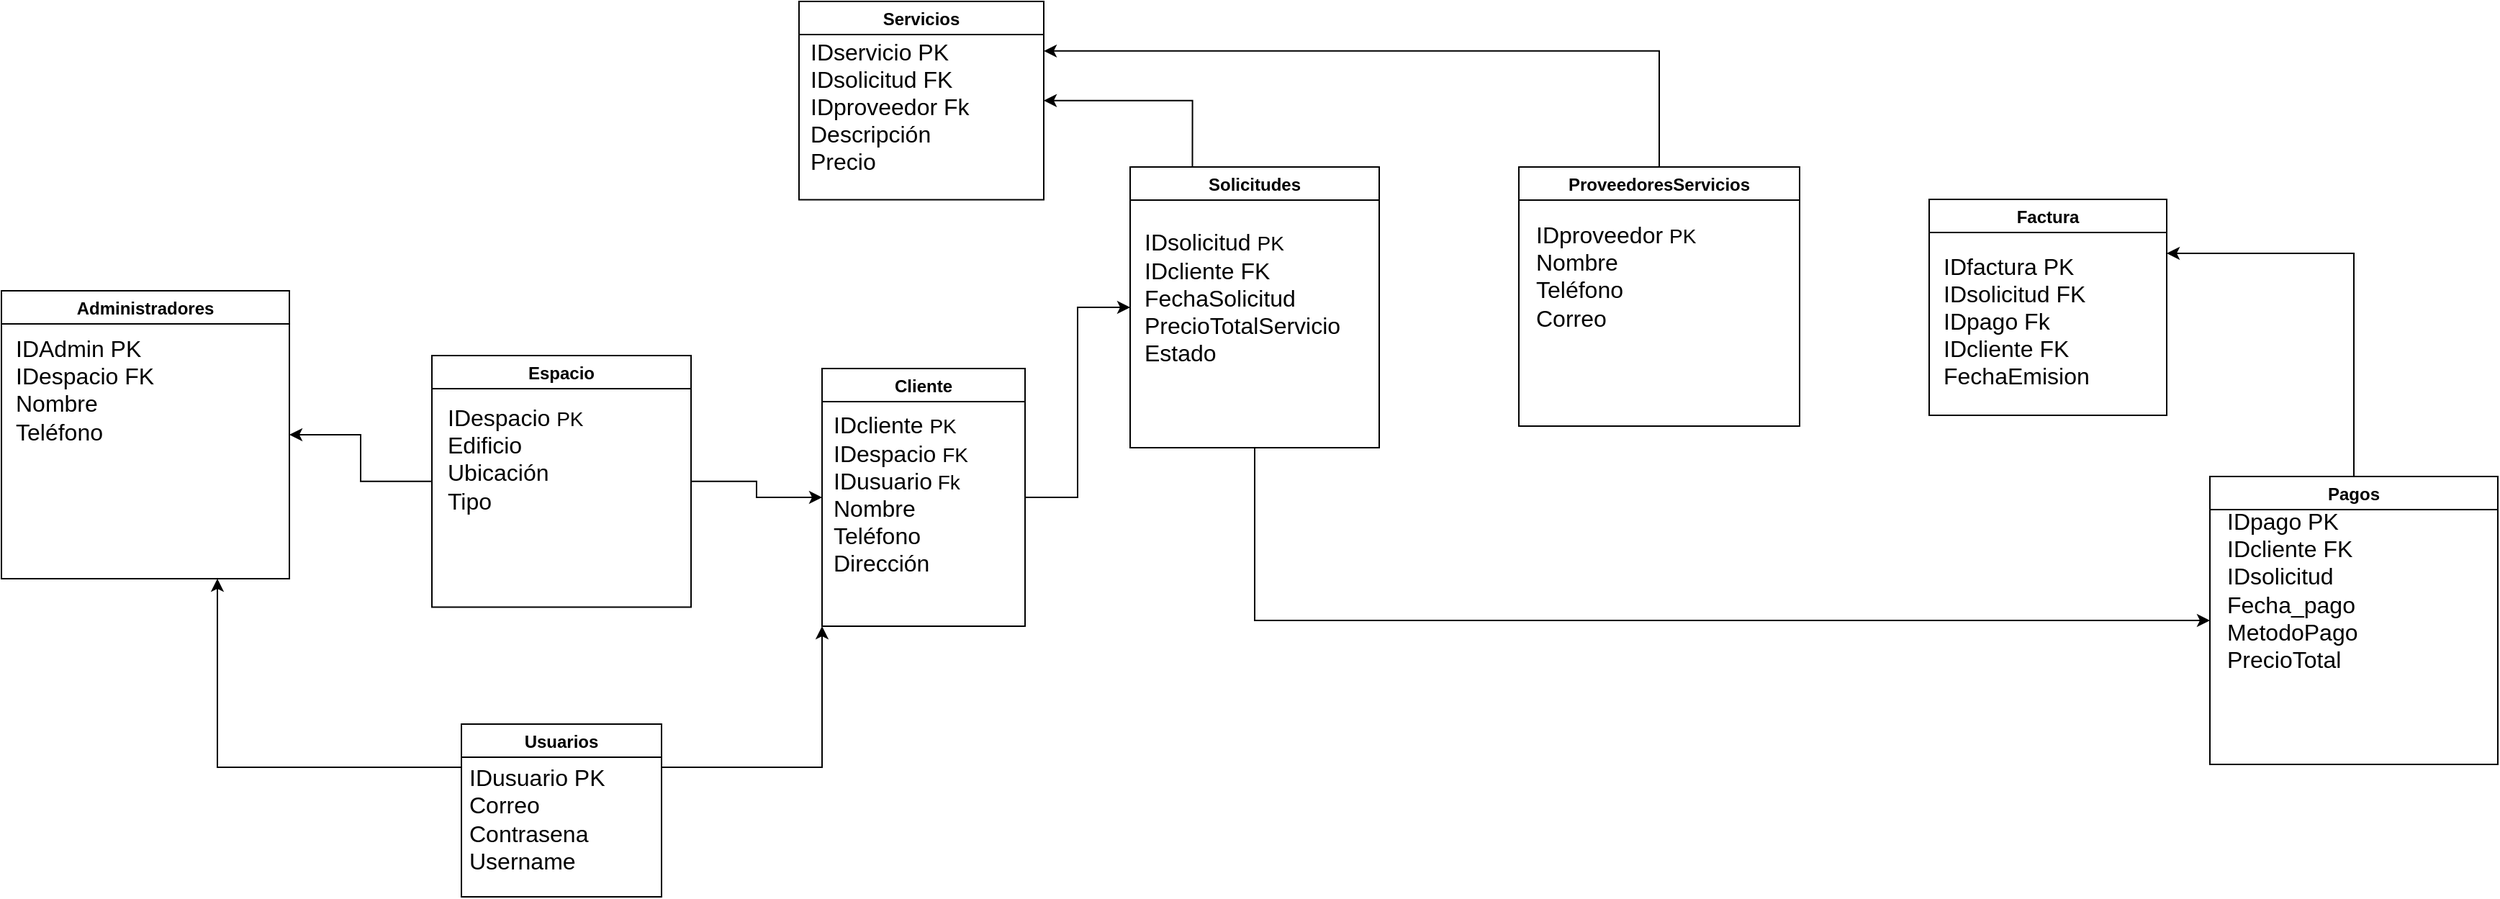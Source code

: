 <mxfile version="24.8.1">
  <diagram name="Página-1" id="gACbztFmk0t_lIQWss0E">
    <mxGraphModel dx="1969" dy="891" grid="1" gridSize="15" guides="1" tooltips="1" connect="1" arrows="1" fold="1" page="0" pageScale="1" pageWidth="827" pageHeight="1169" background="#ffffff" math="0" shadow="0">
      <root>
        <mxCell id="0" />
        <mxCell id="1" parent="0" />
        <mxCell id="HgSwJ0BfDOdDxRL2BM4l-4" style="edgeStyle=orthogonalEdgeStyle;rounded=0;orthogonalLoop=1;jettySize=auto;html=1;exitX=1;exitY=0.5;exitDx=0;exitDy=0;entryX=0;entryY=0.5;entryDx=0;entryDy=0;" parent="1" source="I0tGteSejOS898NKXpd8-1" target="B6Egt4xbeelavrb5uQv_-9" edge="1">
          <mxGeometry relative="1" as="geometry" />
        </mxCell>
        <mxCell id="I0tGteSejOS898NKXpd8-1" value="Cliente" style="swimlane;" parent="1" vertex="1">
          <mxGeometry x="-364" y="180" width="141" height="179" as="geometry">
            <mxRectangle x="60" y="110" width="80" height="30" as="alternateBounds" />
          </mxGeometry>
        </mxCell>
        <mxCell id="I0tGteSejOS898NKXpd8-2" value="&lt;font style=&quot;font-size: 16px;&quot;&gt;I&lt;font style=&quot;&quot;&gt;Dcliente &lt;/font&gt;&lt;/font&gt;&lt;font style=&quot;font-size: 14px;&quot;&gt;PK&lt;/font&gt;&lt;div&gt;&lt;span style=&quot;background-color: initial;&quot;&gt;&lt;font style=&quot;font-size: 16px;&quot;&gt;IDespacio &lt;/font&gt;&lt;span style=&quot;font-size: 14px;&quot;&gt;FK&lt;/span&gt;&lt;/span&gt;&lt;/div&gt;&lt;div&gt;&lt;font style=&quot;font-size: 16px;&quot;&gt;IDusuario&lt;/font&gt;&lt;span style=&quot;font-size: 14px;&quot;&gt; Fk&lt;/span&gt;&lt;/div&gt;&lt;div&gt;&lt;span style=&quot;background-color: initial;&quot;&gt;&lt;font style=&quot;font-size: 16px;&quot;&gt;Nombre&lt;/font&gt;&lt;/span&gt;&lt;div&gt;&lt;font size=&quot;3&quot;&gt;Teléfono&lt;/font&gt;&lt;/div&gt;&lt;div&gt;&lt;font size=&quot;3&quot;&gt;Dirección&lt;/font&gt;&lt;/div&gt;&lt;div&gt;&lt;font size=&quot;3&quot;&gt;&lt;br&gt;&lt;/font&gt;&lt;/div&gt;&lt;/div&gt;" style="text;html=1;align=left;verticalAlign=middle;resizable=0;points=[];autosize=1;strokeColor=none;fillColor=none;" parent="I0tGteSejOS898NKXpd8-1" vertex="1">
          <mxGeometry x="6" y="22" width="120" height="150" as="geometry" />
        </mxCell>
        <mxCell id="llr-kyF8TxINfujegtCV-9" style="edgeStyle=orthogonalEdgeStyle;rounded=0;orthogonalLoop=1;jettySize=auto;html=1;exitX=0;exitY=0.5;exitDx=0;exitDy=0;entryX=1;entryY=0.5;entryDx=0;entryDy=0;" parent="1" source="I0tGteSejOS898NKXpd8-7" target="B6Egt4xbeelavrb5uQv_-11" edge="1">
          <mxGeometry relative="1" as="geometry" />
        </mxCell>
        <mxCell id="llr-kyF8TxINfujegtCV-10" style="edgeStyle=orthogonalEdgeStyle;rounded=0;orthogonalLoop=1;jettySize=auto;html=1;exitX=1;exitY=0.5;exitDx=0;exitDy=0;entryX=0;entryY=0.5;entryDx=0;entryDy=0;" parent="1" source="I0tGteSejOS898NKXpd8-7" target="I0tGteSejOS898NKXpd8-1" edge="1">
          <mxGeometry relative="1" as="geometry" />
        </mxCell>
        <mxCell id="I0tGteSejOS898NKXpd8-7" value="Espacio" style="swimlane;" parent="1" vertex="1">
          <mxGeometry x="-635" y="171" width="180" height="174.75" as="geometry" />
        </mxCell>
        <mxCell id="I0tGteSejOS898NKXpd8-9" value="&lt;font style=&quot;font-size: 16px;&quot;&gt;IDespacio &lt;/font&gt;&lt;font style=&quot;font-size: 14px;&quot;&gt;PK&lt;/font&gt;&lt;div&gt;&lt;font style=&quot;font-size: 16px;&quot;&gt;Edificio&lt;br&gt;&lt;/font&gt;&lt;div&gt;&lt;div&gt;&lt;font size=&quot;3&quot;&gt;Ubicación&lt;/font&gt;&lt;/div&gt;&lt;div&gt;&lt;font size=&quot;3&quot;&gt;Tipo&amp;nbsp;&lt;br&gt;&lt;/font&gt;&lt;/div&gt;&lt;div&gt;&lt;br&gt;&lt;/div&gt;&lt;/div&gt;&lt;/div&gt;" style="text;html=1;align=left;verticalAlign=middle;resizable=0;points=[];autosize=1;strokeColor=none;fillColor=none;" parent="I0tGteSejOS898NKXpd8-7" vertex="1">
          <mxGeometry x="9" y="26.75" width="120" height="105" as="geometry" />
        </mxCell>
        <mxCell id="qeTdSyfiYUv6IoI1KZmC-1" value="Servicios" style="swimlane;" parent="1" vertex="1">
          <mxGeometry x="-380" y="-75" width="170" height="137.75" as="geometry" />
        </mxCell>
        <mxCell id="B6Egt4xbeelavrb5uQv_-1" value="&lt;font style=&quot;font-size: 16px;&quot;&gt;IDservicio PK&lt;/font&gt;&lt;div&gt;&lt;span style=&quot;font-size: 16px;&quot;&gt;IDsolicitud FK&lt;br&gt;&lt;/span&gt;&lt;div&gt;&lt;font size=&quot;3&quot;&gt;IDproveedor Fk&lt;/font&gt;&lt;/div&gt;&lt;div&gt;&lt;font size=&quot;3&quot;&gt;Descripción&lt;/font&gt;&lt;/div&gt;&lt;div&gt;&lt;font size=&quot;3&quot;&gt;Precio&lt;/font&gt;&lt;/div&gt;&lt;/div&gt;" style="text;html=1;align=left;verticalAlign=middle;resizable=0;points=[];autosize=1;strokeColor=none;fillColor=none;" parent="qeTdSyfiYUv6IoI1KZmC-1" vertex="1">
          <mxGeometry x="6" y="20.75" width="135" height="105" as="geometry" />
        </mxCell>
        <mxCell id="llr-kyF8TxINfujegtCV-13" style="edgeStyle=orthogonalEdgeStyle;rounded=0;orthogonalLoop=1;jettySize=auto;html=1;exitX=0.5;exitY=0;exitDx=0;exitDy=0;entryX=1;entryY=0.25;entryDx=0;entryDy=0;" parent="1" source="B6Egt4xbeelavrb5uQv_-7" target="qeTdSyfiYUv6IoI1KZmC-1" edge="1">
          <mxGeometry relative="1" as="geometry" />
        </mxCell>
        <mxCell id="B6Egt4xbeelavrb5uQv_-7" value="ProveedoresServicios" style="swimlane;" parent="1" vertex="1">
          <mxGeometry x="120" y="40" width="195" height="180" as="geometry" />
        </mxCell>
        <mxCell id="B6Egt4xbeelavrb5uQv_-8" value="&lt;font style=&quot;font-size: 16px;&quot;&gt;IDproveedor &lt;/font&gt;&lt;font style=&quot;font-size: 14px;&quot;&gt;PK&lt;/font&gt;&lt;div&gt;&lt;font size=&quot;3&quot;&gt;Nombre&lt;/font&gt;&lt;/div&gt;&lt;div&gt;&lt;font size=&quot;3&quot;&gt;Teléfono&lt;/font&gt;&lt;/div&gt;&lt;div&gt;&lt;font size=&quot;3&quot;&gt;Correo&lt;/font&gt;&lt;/div&gt;&lt;div&gt;&lt;div&gt;&lt;br&gt;&lt;/div&gt;&lt;/div&gt;" style="text;html=1;align=left;verticalAlign=middle;resizable=0;points=[];autosize=1;strokeColor=none;fillColor=none;" parent="B6Egt4xbeelavrb5uQv_-7" vertex="1">
          <mxGeometry x="10" y="30" width="135" height="105" as="geometry" />
        </mxCell>
        <mxCell id="llr-kyF8TxINfujegtCV-4" style="edgeStyle=orthogonalEdgeStyle;rounded=0;orthogonalLoop=1;jettySize=auto;html=1;exitX=0.5;exitY=1;exitDx=0;exitDy=0;entryX=0;entryY=0.5;entryDx=0;entryDy=0;" parent="1" source="B6Egt4xbeelavrb5uQv_-9" target="B6Egt4xbeelavrb5uQv_-15" edge="1">
          <mxGeometry relative="1" as="geometry" />
        </mxCell>
        <mxCell id="llr-kyF8TxINfujegtCV-11" style="edgeStyle=orthogonalEdgeStyle;rounded=0;orthogonalLoop=1;jettySize=auto;html=1;exitX=0.25;exitY=0;exitDx=0;exitDy=0;entryX=1;entryY=0.5;entryDx=0;entryDy=0;" parent="1" source="B6Egt4xbeelavrb5uQv_-9" target="qeTdSyfiYUv6IoI1KZmC-1" edge="1">
          <mxGeometry relative="1" as="geometry" />
        </mxCell>
        <mxCell id="B6Egt4xbeelavrb5uQv_-9" value="Solicitudes" style="swimlane;" parent="1" vertex="1">
          <mxGeometry x="-150" y="40" width="173" height="195" as="geometry" />
        </mxCell>
        <mxCell id="B6Egt4xbeelavrb5uQv_-10" value="&lt;font style=&quot;font-size: 16px;&quot;&gt;IDsolicitud &lt;/font&gt;&lt;font style=&quot;font-size: 14px;&quot;&gt;PK&lt;/font&gt;&lt;div&gt;&lt;font size=&quot;3&quot;&gt;IDcliente FK&lt;/font&gt;&lt;/div&gt;&lt;div&gt;&lt;font size=&quot;3&quot;&gt;FechaSolicitud&lt;/font&gt;&lt;/div&gt;&lt;div&gt;&lt;font size=&quot;3&quot;&gt;PrecioTotalServicio&lt;/font&gt;&lt;/div&gt;&lt;div&gt;&lt;font size=&quot;3&quot;&gt;Estado&amp;nbsp;&lt;br&gt;&lt;/font&gt;&lt;/div&gt;&lt;div&gt;&lt;br&gt;&lt;/div&gt;" style="text;html=1;align=left;verticalAlign=middle;resizable=0;points=[];autosize=1;strokeColor=none;fillColor=none;" parent="B6Egt4xbeelavrb5uQv_-9" vertex="1">
          <mxGeometry x="8" y="37.5" width="165" height="120" as="geometry" />
        </mxCell>
        <mxCell id="B6Egt4xbeelavrb5uQv_-11" value="Administradores" style="swimlane;" parent="1" vertex="1">
          <mxGeometry x="-934" y="126" width="200" height="200" as="geometry" />
        </mxCell>
        <mxCell id="B6Egt4xbeelavrb5uQv_-12" value="&lt;font style=&quot;font-size: 16px;&quot;&gt;IDAdmin PK&lt;/font&gt;&lt;div&gt;&lt;font size=&quot;3&quot;&gt;IDespacio FK&lt;/font&gt;&lt;/div&gt;&lt;div&gt;&lt;font size=&quot;3&quot;&gt;Nombre&lt;/font&gt;&lt;/div&gt;&lt;div&gt;&lt;font size=&quot;3&quot;&gt;Teléfono&lt;/font&gt;&lt;/div&gt;&lt;div&gt;&lt;br&gt;&lt;/div&gt;" style="text;html=1;align=left;verticalAlign=middle;resizable=0;points=[];autosize=1;strokeColor=none;fillColor=none;" parent="B6Egt4xbeelavrb5uQv_-11" vertex="1">
          <mxGeometry x="8" y="23" width="120" height="105" as="geometry" />
        </mxCell>
        <mxCell id="B6Egt4xbeelavrb5uQv_-13" value="Factura" style="swimlane;startSize=23;" parent="1" vertex="1">
          <mxGeometry x="405" y="62.5" width="165" height="150" as="geometry" />
        </mxCell>
        <mxCell id="B6Egt4xbeelavrb5uQv_-14" value="&lt;font style=&quot;font-size: 16px;&quot;&gt;IDfactura PK&lt;/font&gt;&lt;div&gt;&lt;font size=&quot;3&quot;&gt;IDsolicitud FK&lt;/font&gt;&lt;/div&gt;&lt;div&gt;&lt;font size=&quot;3&quot;&gt;IDpago Fk&lt;/font&gt;&lt;/div&gt;&lt;div&gt;&lt;font size=&quot;3&quot;&gt;IDcliente FK&lt;/font&gt;&lt;/div&gt;&lt;div&gt;&lt;font size=&quot;3&quot;&gt;FechaEmision&lt;/font&gt;&lt;/div&gt;" style="text;html=1;align=left;verticalAlign=middle;resizable=0;points=[];autosize=1;strokeColor=none;fillColor=none;" parent="B6Egt4xbeelavrb5uQv_-13" vertex="1">
          <mxGeometry x="7.5" y="32" width="135" height="105" as="geometry" />
        </mxCell>
        <mxCell id="llr-kyF8TxINfujegtCV-5" style="edgeStyle=orthogonalEdgeStyle;rounded=0;orthogonalLoop=1;jettySize=auto;html=1;exitX=0.5;exitY=0;exitDx=0;exitDy=0;entryX=1;entryY=0.25;entryDx=0;entryDy=0;" parent="1" source="B6Egt4xbeelavrb5uQv_-15" target="B6Egt4xbeelavrb5uQv_-13" edge="1">
          <mxGeometry relative="1" as="geometry" />
        </mxCell>
        <mxCell id="B6Egt4xbeelavrb5uQv_-15" value="Pagos" style="swimlane;" parent="1" vertex="1">
          <mxGeometry x="600" y="255" width="200" height="200" as="geometry" />
        </mxCell>
        <mxCell id="B6Egt4xbeelavrb5uQv_-16" value="&lt;div&gt;&lt;font style=&quot;font-size: 16px;&quot;&gt;IDpago PK&lt;/font&gt;&lt;/div&gt;&lt;div&gt;&lt;font style=&quot;font-size: 16px;&quot;&gt;IDcliente FK&lt;/font&gt;&lt;/div&gt;&lt;div&gt;&lt;font style=&quot;font-size: 16px;&quot;&gt;IDsolicitud&lt;/font&gt;&lt;/div&gt;&lt;div&gt;&lt;font size=&quot;3&quot;&gt;Fecha_pago&lt;/font&gt;&lt;/div&gt;&lt;div&gt;&lt;font size=&quot;3&quot;&gt;MetodoPago&lt;/font&gt;&lt;/div&gt;&lt;div&gt;&lt;font size=&quot;3&quot;&gt;PrecioTotal&lt;/font&gt;&lt;/div&gt;" style="text;html=1;align=left;verticalAlign=middle;resizable=0;points=[];autosize=1;strokeColor=none;fillColor=none;" parent="B6Egt4xbeelavrb5uQv_-15" vertex="1">
          <mxGeometry x="10" y="11" width="120" height="135" as="geometry" />
        </mxCell>
        <mxCell id="1HSeWShdw1g2YNyd4qaH-9" style="edgeStyle=orthogonalEdgeStyle;rounded=0;orthogonalLoop=1;jettySize=auto;html=1;exitX=1;exitY=0.25;exitDx=0;exitDy=0;entryX=0;entryY=1;entryDx=0;entryDy=0;" edge="1" parent="1" source="1HSeWShdw1g2YNyd4qaH-5" target="I0tGteSejOS898NKXpd8-1">
          <mxGeometry relative="1" as="geometry" />
        </mxCell>
        <mxCell id="1HSeWShdw1g2YNyd4qaH-10" style="edgeStyle=orthogonalEdgeStyle;rounded=0;orthogonalLoop=1;jettySize=auto;html=1;exitX=0;exitY=0.25;exitDx=0;exitDy=0;entryX=0.75;entryY=1;entryDx=0;entryDy=0;" edge="1" parent="1" source="1HSeWShdw1g2YNyd4qaH-5" target="B6Egt4xbeelavrb5uQv_-11">
          <mxGeometry relative="1" as="geometry" />
        </mxCell>
        <mxCell id="1HSeWShdw1g2YNyd4qaH-5" value="Usuarios" style="swimlane;" vertex="1" parent="1">
          <mxGeometry x="-614.5" y="427" width="139" height="120" as="geometry" />
        </mxCell>
        <mxCell id="1HSeWShdw1g2YNyd4qaH-6" value="&lt;div&gt;&lt;font style=&quot;font-size: 16px;&quot;&gt;IDusuario PK&lt;/font&gt;&lt;/div&gt;&lt;font size=&quot;3&quot;&gt;Correo&lt;/font&gt;&lt;div&gt;&lt;font size=&quot;3&quot;&gt;Contrasena&lt;/font&gt;&lt;/div&gt;&lt;div&gt;&lt;font size=&quot;3&quot;&gt;Username&lt;/font&gt;&lt;/div&gt;" style="text;html=1;align=left;verticalAlign=middle;resizable=0;points=[];autosize=1;strokeColor=none;fillColor=none;" vertex="1" parent="1HSeWShdw1g2YNyd4qaH-5">
          <mxGeometry x="3" y="21" width="120" height="90" as="geometry" />
        </mxCell>
      </root>
    </mxGraphModel>
  </diagram>
</mxfile>
